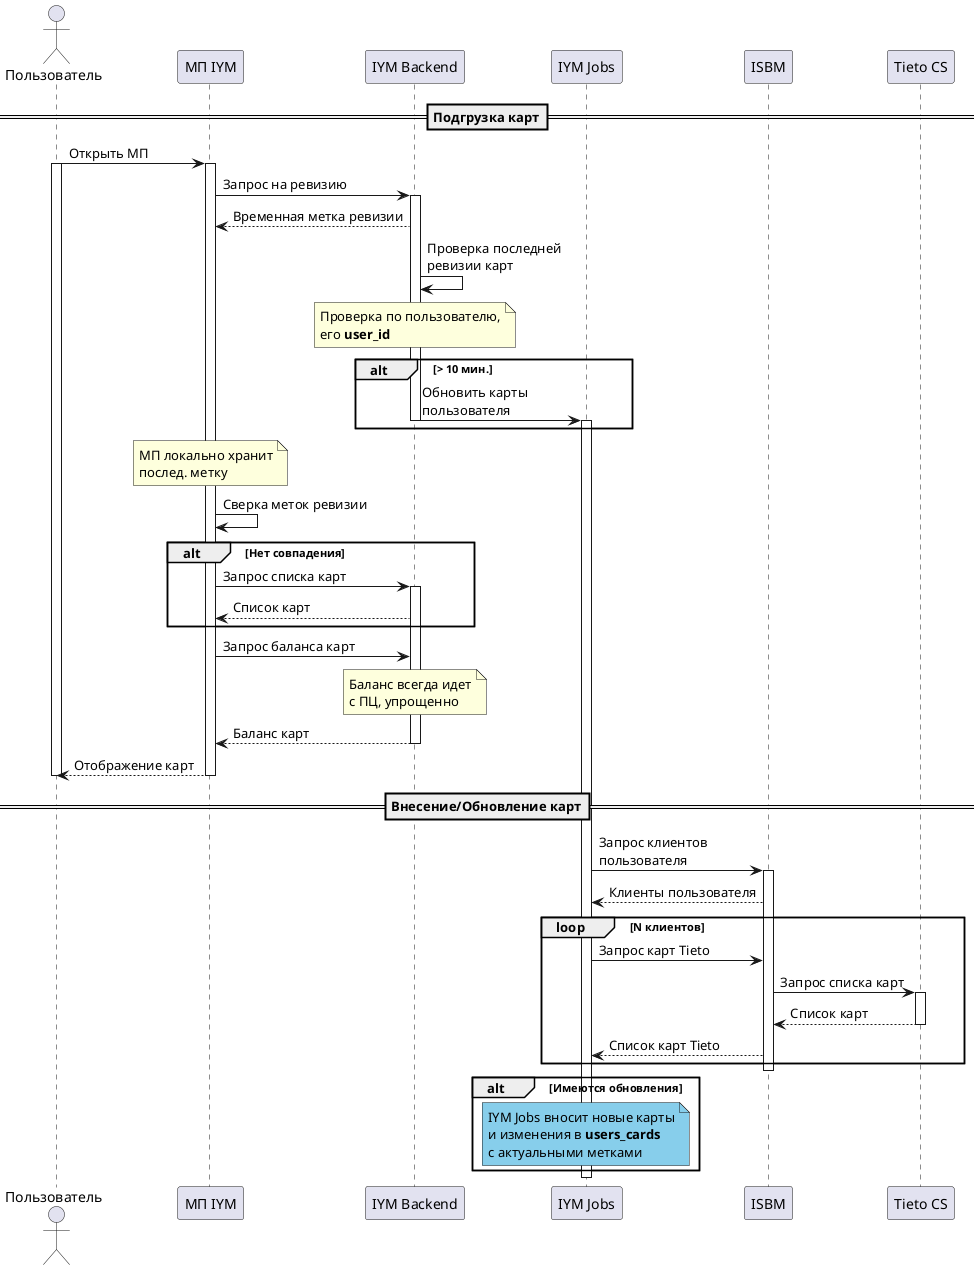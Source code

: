 @startuml
actor       "Пользователь" as User
participant "МП IYM"       as App
participant "IYM Backend"  as BE
participant "IYM Jobs"     as Jobs
participant "ISBM"         as ISBM
participant "Tieto CS"     as TCS

==Подгрузка карт==
User -> App : Открыть МП
activate User
activate App
App -> BE : Запрос на ревизию
activate BE
App <-- BE : Временная метка ревизии
BE -> BE : Проверка последней \nревизии карт
note over BE
Проверка по пользователю,
его **user_id**
end note
alt > 10 мин.
BE -> Jobs : Обновить карты \nпользователя
deactivate BE
activate Jobs
end
note over App
МП локально хранит
послед. метку
end note
App -> App : Сверка меток ревизии
alt Нет совпадения
    App -> BE : Запрос списка карт
    activate BE
    App <-- BE : Список карт
end
App -> BE : Запрос баланса карт
note over BE
Баланс всегда идет
с ПЦ, упрощенно
end note
App <-- BE : Баланс карт
deactivate BE
User <-- App : Отображение карт
deactivate App
deactivate User
==Внесение/Обновление карт==
Jobs -> ISBM : Запрос клиентов \nпользователя
activate ISBM
Jobs <-- ISBM : Клиенты пользователя
loop N клиентов
    Jobs -> ISBM : Запрос карт Tieto
    ISBM -> TCS : Запрос списка карт
    activate TCS
    ISBM <-- TCS : Список карт
    deactivate TCS
    Jobs <-- ISBM : Список карт Tieto
end
deactivate ISBM
alt Имеются обновления
    note over Jobs #SkyBlue
    IYM Jobs вносит новые карты
    и изменения в **users_cards**
    с актуальными метками
    end note
end
deactivate Jobs

@enduml
